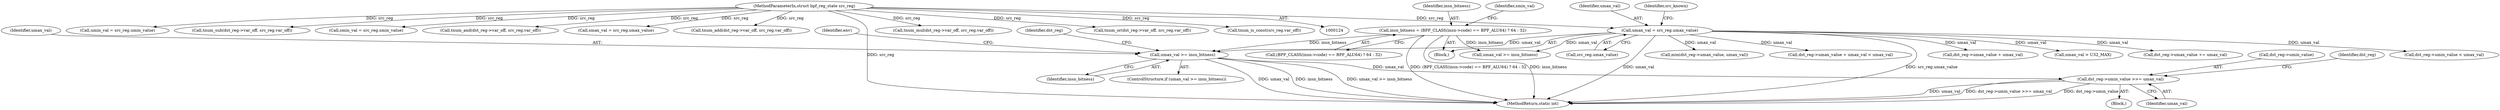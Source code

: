 digraph "0_linux_468f6eafa6c44cb2c5d8aad35e12f06c240a812a@pointer" {
"1000741" [label="(Call,dst_reg->umin_value >>= umax_val)"];
"1000701" [label="(Call,umax_val >= insn_bitness)"];
"1000175" [label="(Call,umax_val = src_reg.umax_value)"];
"1000128" [label="(MethodParameterIn,struct bpf_reg_state src_reg)"];
"1000149" [label="(Call,insn_bitness = (BPF_CLASS(insn->code) == BPF_ALU64) ? 64 : 32)"];
"1000175" [label="(Call,umax_val = src_reg.umax_value)"];
"1000706" [label="(Identifier,env)"];
"1000703" [label="(Identifier,insn_bitness)"];
"1000265" [label="(Call,dst_reg->umax_value += umax_val)"];
"1000319" [label="(Call,dst_reg->umin_value < umax_val)"];
"1000170" [label="(Call,umin_val = src_reg.umin_value)"];
"1000161" [label="(Identifier,smin_val)"];
"1000129" [label="(Block,)"];
"1000176" [label="(Identifier,umax_val)"];
"1000177" [label="(Call,src_reg.umax_value)"];
"1000491" [label="(Call,min(dst_reg->umax_value, umax_val))"];
"1000150" [label="(Identifier,insn_bitness)"];
"1000151" [label="(Call,(BPF_CLASS(insn->code) == BPF_ALU64) ? 64 : 32)"];
"1000783" [label="(MethodReturn,static int)"];
"1000742" [label="(Call,dst_reg->umin_value)"];
"1000351" [label="(Call,tnum_sub(dst_reg->var_off, src_reg.var_off))"];
"1000741" [label="(Call,dst_reg->umin_value >>= umax_val)"];
"1000160" [label="(Call,smin_val = src_reg.smin_value)"];
"1000471" [label="(Call,tnum_and(dst_reg->var_off, src_reg.var_off))"];
"1000240" [label="(Call,dst_reg->umax_value + umax_val < umax_val)"];
"1000165" [label="(Call,smax_val = src_reg.smax_value)"];
"1000745" [label="(Identifier,umax_val)"];
"1000274" [label="(Call,tnum_add(dst_reg->var_off, src_reg.var_off))"];
"1000149" [label="(Call,insn_bitness = (BPF_CLASS(insn->code) == BPF_ALU64) ? 64 : 32)"];
"1000364" [label="(Call,tnum_mul(dst_reg->var_off, src_reg.var_off))"];
"1000128" [label="(MethodParameterIn,struct bpf_reg_state src_reg)"];
"1000633" [label="(Call,umax_val >= insn_bitness)"];
"1000560" [label="(Call,tnum_or(dst_reg->var_off, src_reg.var_off))"];
"1000241" [label="(Call,dst_reg->umax_value + umax_val)"];
"1000748" [label="(Identifier,dst_reg)"];
"1000389" [label="(Call,umax_val > U32_MAX)"];
"1000701" [label="(Call,umax_val >= insn_bitness)"];
"1000700" [label="(ControlStructure,if (umax_val >= insn_bitness))"];
"1000181" [label="(Identifier,src_known)"];
"1000714" [label="(Identifier,dst_reg)"];
"1000182" [label="(Call,tnum_is_const(src_reg.var_off))"];
"1000194" [label="(Block,)"];
"1000702" [label="(Identifier,umax_val)"];
"1000741" -> "1000194"  [label="AST: "];
"1000741" -> "1000745"  [label="CFG: "];
"1000742" -> "1000741"  [label="AST: "];
"1000745" -> "1000741"  [label="AST: "];
"1000748" -> "1000741"  [label="CFG: "];
"1000741" -> "1000783"  [label="DDG: dst_reg->umin_value"];
"1000741" -> "1000783"  [label="DDG: umax_val"];
"1000741" -> "1000783"  [label="DDG: dst_reg->umin_value >>= umax_val"];
"1000701" -> "1000741"  [label="DDG: umax_val"];
"1000701" -> "1000700"  [label="AST: "];
"1000701" -> "1000703"  [label="CFG: "];
"1000702" -> "1000701"  [label="AST: "];
"1000703" -> "1000701"  [label="AST: "];
"1000706" -> "1000701"  [label="CFG: "];
"1000714" -> "1000701"  [label="CFG: "];
"1000701" -> "1000783"  [label="DDG: umax_val >= insn_bitness"];
"1000701" -> "1000783"  [label="DDG: umax_val"];
"1000701" -> "1000783"  [label="DDG: insn_bitness"];
"1000175" -> "1000701"  [label="DDG: umax_val"];
"1000149" -> "1000701"  [label="DDG: insn_bitness"];
"1000175" -> "1000129"  [label="AST: "];
"1000175" -> "1000177"  [label="CFG: "];
"1000176" -> "1000175"  [label="AST: "];
"1000177" -> "1000175"  [label="AST: "];
"1000181" -> "1000175"  [label="CFG: "];
"1000175" -> "1000783"  [label="DDG: umax_val"];
"1000175" -> "1000783"  [label="DDG: src_reg.umax_value"];
"1000128" -> "1000175"  [label="DDG: src_reg"];
"1000175" -> "1000240"  [label="DDG: umax_val"];
"1000175" -> "1000241"  [label="DDG: umax_val"];
"1000175" -> "1000265"  [label="DDG: umax_val"];
"1000175" -> "1000319"  [label="DDG: umax_val"];
"1000175" -> "1000389"  [label="DDG: umax_val"];
"1000175" -> "1000491"  [label="DDG: umax_val"];
"1000175" -> "1000633"  [label="DDG: umax_val"];
"1000128" -> "1000124"  [label="AST: "];
"1000128" -> "1000783"  [label="DDG: src_reg"];
"1000128" -> "1000160"  [label="DDG: src_reg"];
"1000128" -> "1000165"  [label="DDG: src_reg"];
"1000128" -> "1000170"  [label="DDG: src_reg"];
"1000128" -> "1000182"  [label="DDG: src_reg"];
"1000128" -> "1000274"  [label="DDG: src_reg"];
"1000128" -> "1000351"  [label="DDG: src_reg"];
"1000128" -> "1000364"  [label="DDG: src_reg"];
"1000128" -> "1000471"  [label="DDG: src_reg"];
"1000128" -> "1000560"  [label="DDG: src_reg"];
"1000149" -> "1000129"  [label="AST: "];
"1000149" -> "1000151"  [label="CFG: "];
"1000150" -> "1000149"  [label="AST: "];
"1000151" -> "1000149"  [label="AST: "];
"1000161" -> "1000149"  [label="CFG: "];
"1000149" -> "1000783"  [label="DDG: (BPF_CLASS(insn->code) == BPF_ALU64) ? 64 : 32"];
"1000149" -> "1000783"  [label="DDG: insn_bitness"];
"1000149" -> "1000633"  [label="DDG: insn_bitness"];
}
